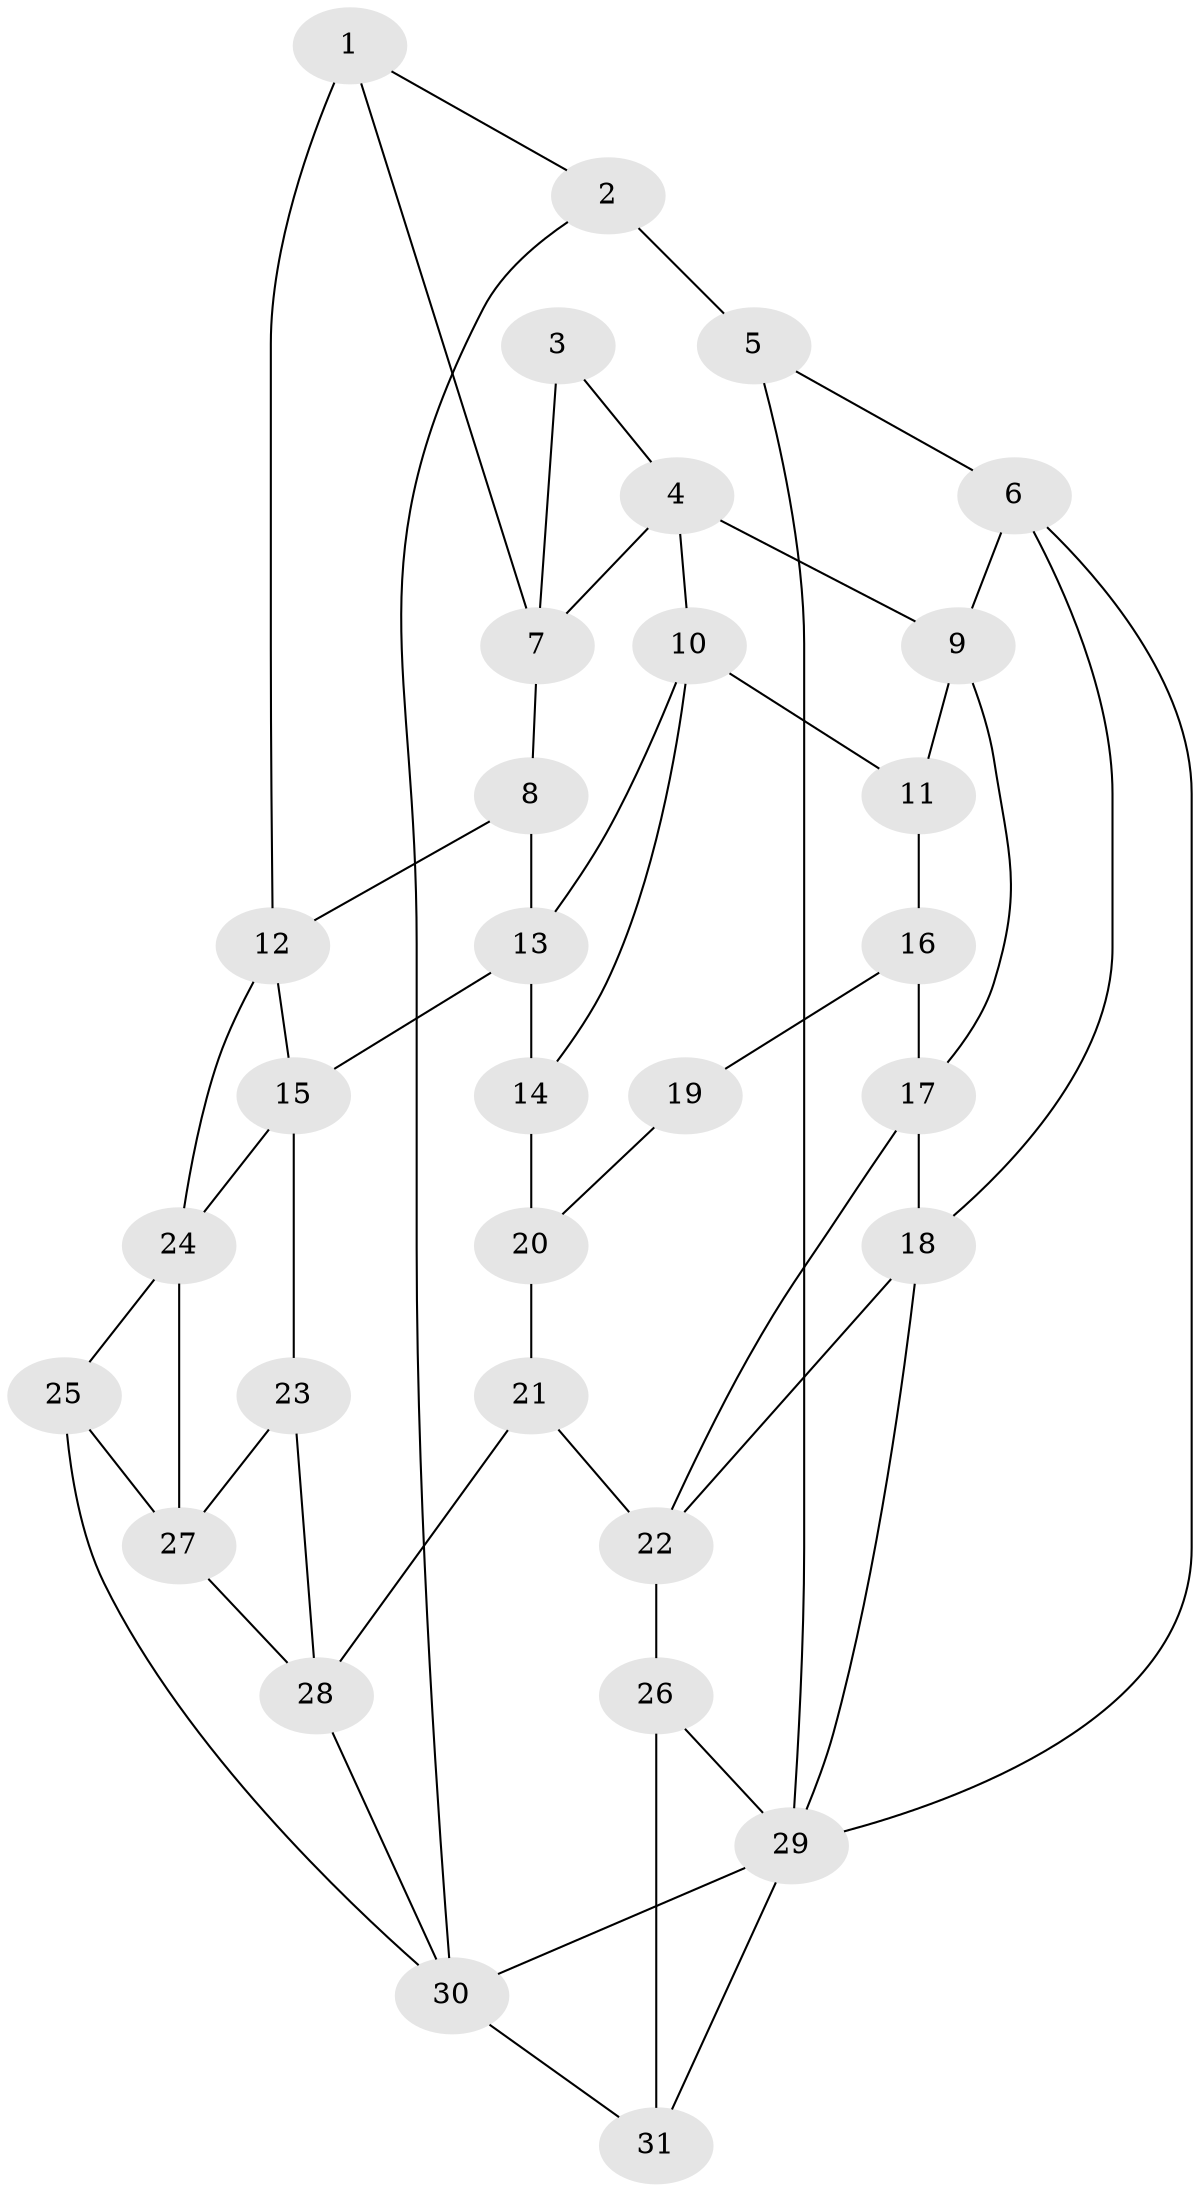 // original degree distribution, {3: 0.03278688524590164, 6: 0.21311475409836064, 5: 0.4918032786885246, 4: 0.26229508196721313}
// Generated by graph-tools (version 1.1) at 2025/03/03/09/25 03:03:25]
// undirected, 31 vertices, 55 edges
graph export_dot {
graph [start="1"]
  node [color=gray90,style=filled];
  1;
  2;
  3;
  4;
  5;
  6;
  7;
  8;
  9;
  10;
  11;
  12;
  13;
  14;
  15;
  16;
  17;
  18;
  19;
  20;
  21;
  22;
  23;
  24;
  25;
  26;
  27;
  28;
  29;
  30;
  31;
  1 -- 2 [weight=1.0];
  1 -- 7 [weight=1.0];
  1 -- 12 [weight=1.0];
  2 -- 5 [weight=2.0];
  2 -- 30 [weight=1.0];
  3 -- 4 [weight=1.0];
  3 -- 7 [weight=1.0];
  4 -- 7 [weight=1.0];
  4 -- 9 [weight=1.0];
  4 -- 10 [weight=1.0];
  5 -- 6 [weight=1.0];
  5 -- 29 [weight=1.0];
  6 -- 9 [weight=1.0];
  6 -- 18 [weight=1.0];
  6 -- 29 [weight=1.0];
  7 -- 8 [weight=1.0];
  8 -- 12 [weight=1.0];
  8 -- 13 [weight=1.0];
  9 -- 11 [weight=1.0];
  9 -- 17 [weight=1.0];
  10 -- 11 [weight=1.0];
  10 -- 13 [weight=1.0];
  10 -- 14 [weight=1.0];
  11 -- 16 [weight=1.0];
  12 -- 15 [weight=1.0];
  12 -- 24 [weight=1.0];
  13 -- 14 [weight=1.0];
  13 -- 15 [weight=1.0];
  14 -- 20 [weight=1.0];
  15 -- 23 [weight=1.0];
  15 -- 24 [weight=1.0];
  16 -- 17 [weight=1.0];
  16 -- 19 [weight=2.0];
  17 -- 18 [weight=1.0];
  17 -- 22 [weight=1.0];
  18 -- 22 [weight=1.0];
  18 -- 29 [weight=1.0];
  19 -- 20 [weight=2.0];
  20 -- 21 [weight=1.0];
  21 -- 22 [weight=1.0];
  21 -- 28 [weight=1.0];
  22 -- 26 [weight=2.0];
  23 -- 27 [weight=1.0];
  23 -- 28 [weight=1.0];
  24 -- 25 [weight=1.0];
  24 -- 27 [weight=1.0];
  25 -- 27 [weight=1.0];
  25 -- 30 [weight=1.0];
  26 -- 29 [weight=1.0];
  26 -- 31 [weight=2.0];
  27 -- 28 [weight=1.0];
  28 -- 30 [weight=1.0];
  29 -- 30 [weight=1.0];
  29 -- 31 [weight=1.0];
  30 -- 31 [weight=1.0];
}
